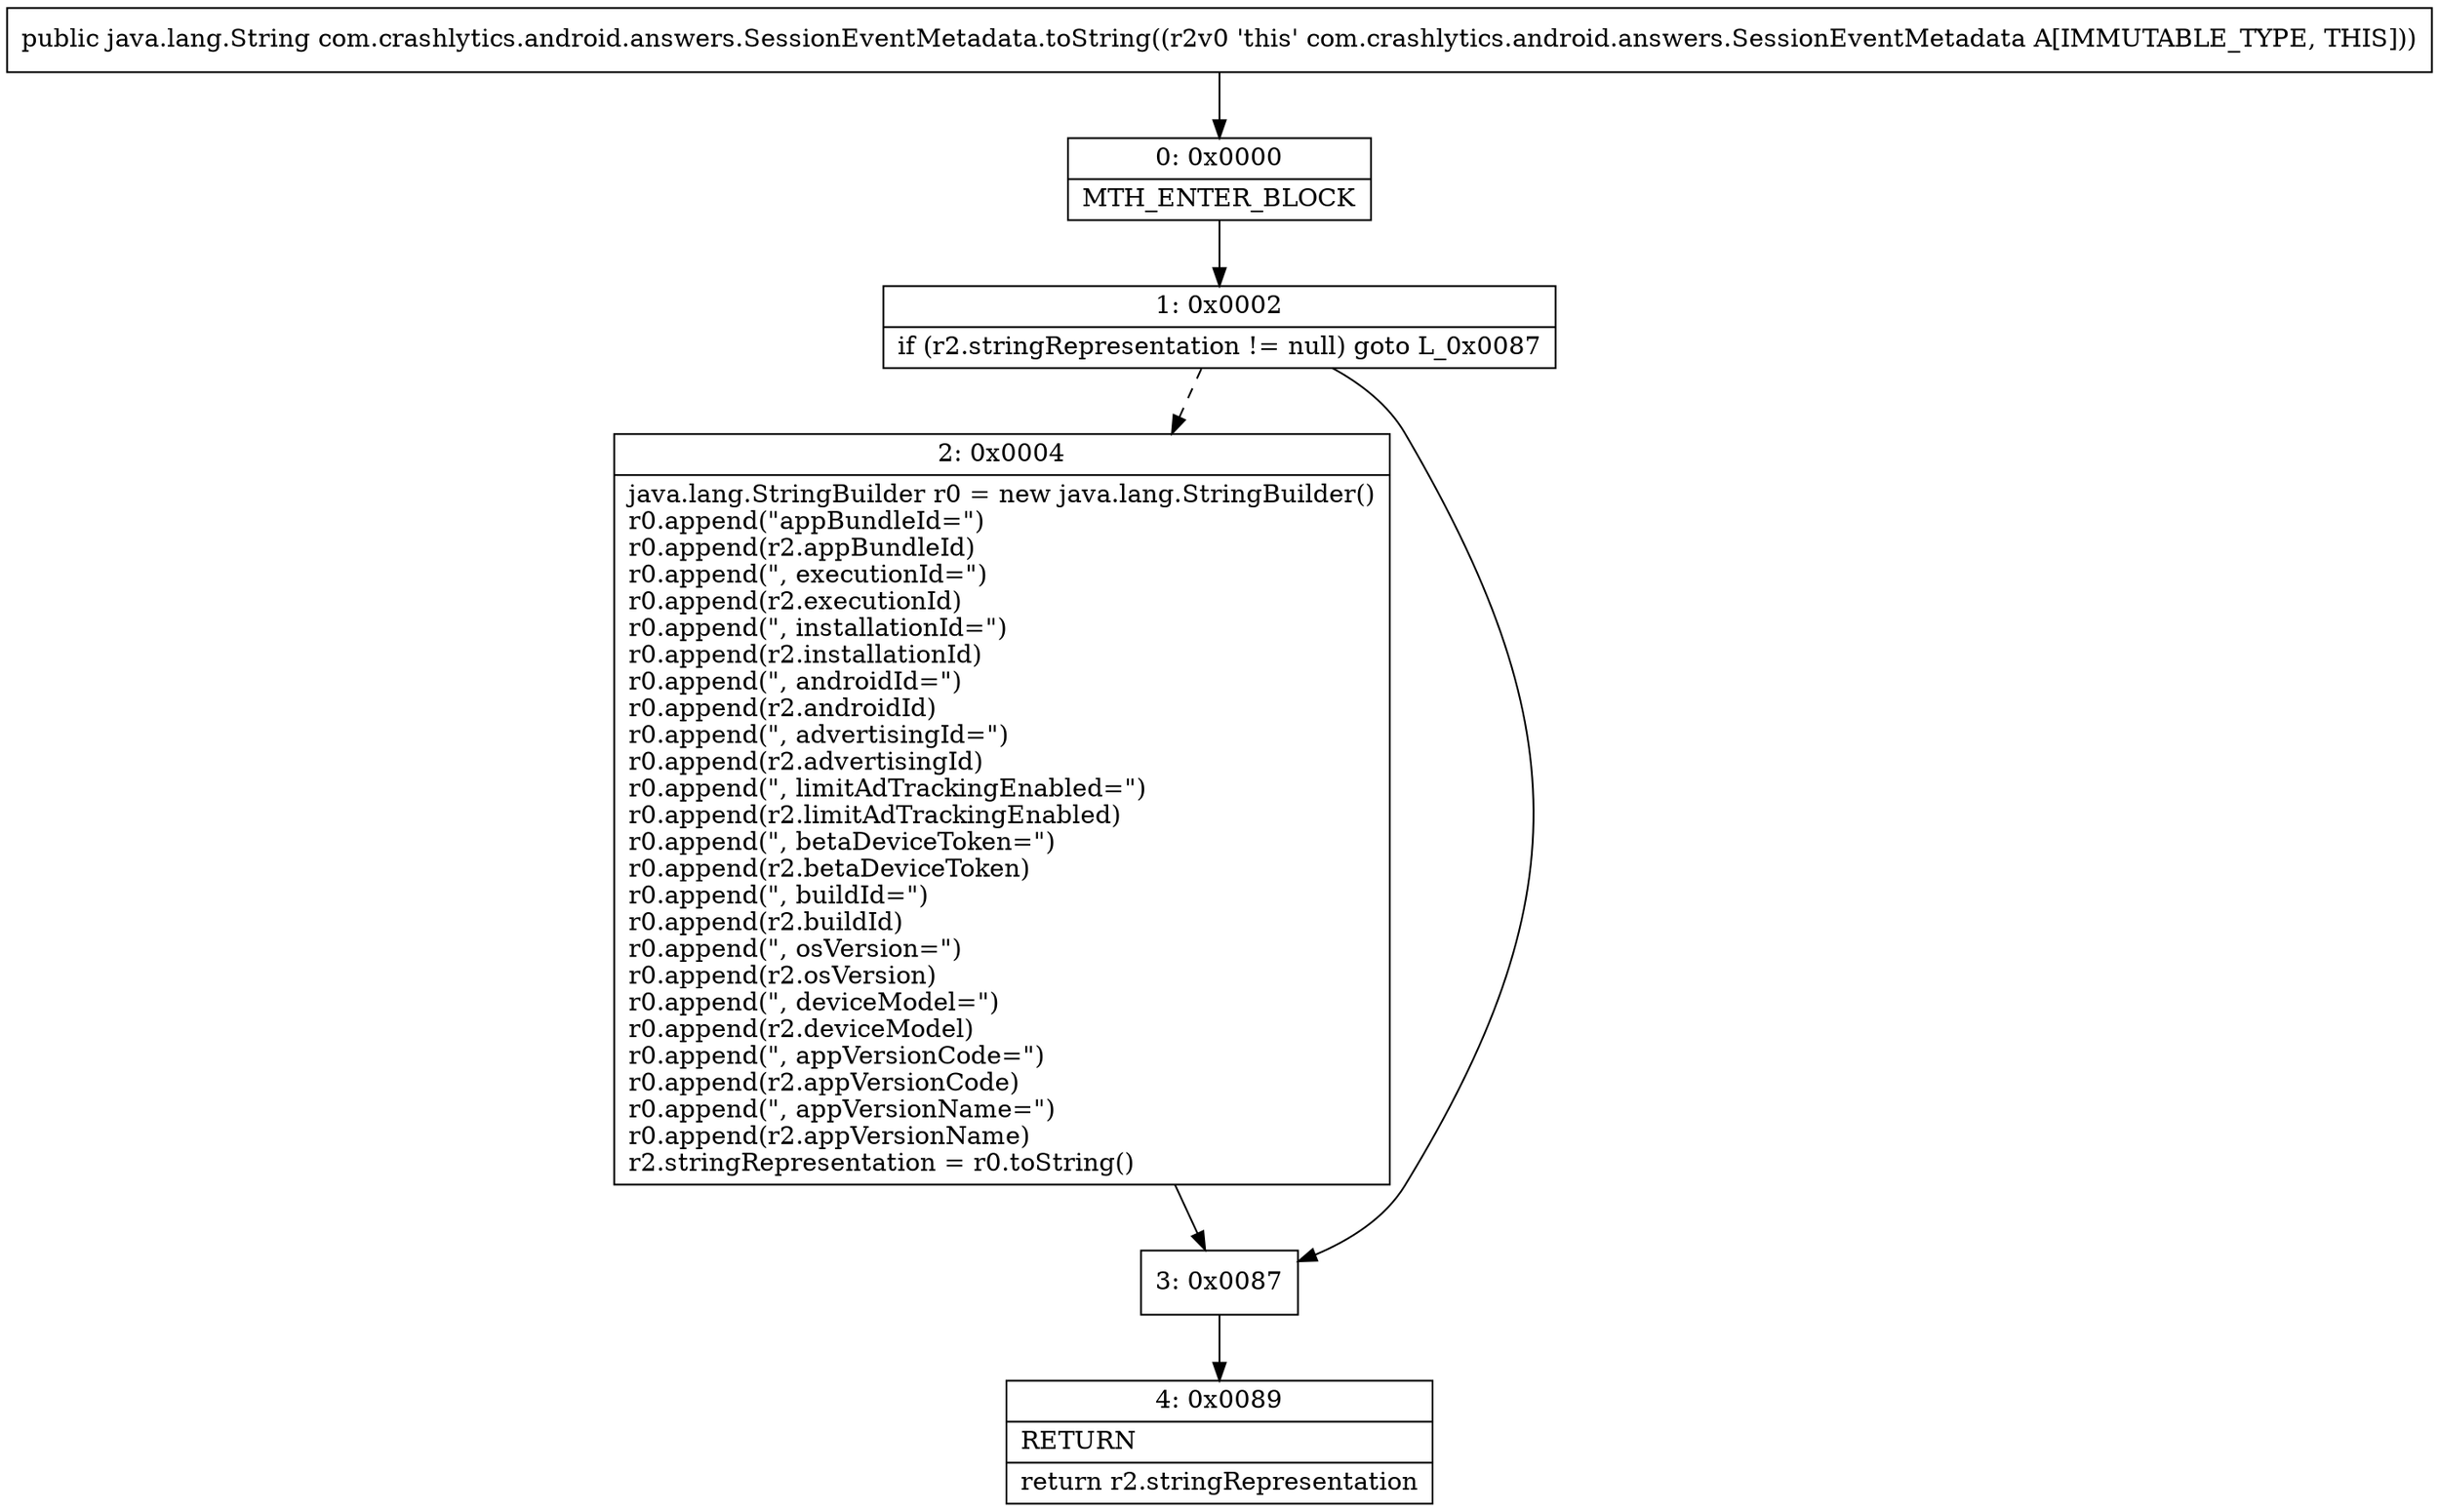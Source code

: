 digraph "CFG forcom.crashlytics.android.answers.SessionEventMetadata.toString()Ljava\/lang\/String;" {
Node_0 [shape=record,label="{0\:\ 0x0000|MTH_ENTER_BLOCK\l}"];
Node_1 [shape=record,label="{1\:\ 0x0002|if (r2.stringRepresentation != null) goto L_0x0087\l}"];
Node_2 [shape=record,label="{2\:\ 0x0004|java.lang.StringBuilder r0 = new java.lang.StringBuilder()\lr0.append(\"appBundleId=\")\lr0.append(r2.appBundleId)\lr0.append(\", executionId=\")\lr0.append(r2.executionId)\lr0.append(\", installationId=\")\lr0.append(r2.installationId)\lr0.append(\", androidId=\")\lr0.append(r2.androidId)\lr0.append(\", advertisingId=\")\lr0.append(r2.advertisingId)\lr0.append(\", limitAdTrackingEnabled=\")\lr0.append(r2.limitAdTrackingEnabled)\lr0.append(\", betaDeviceToken=\")\lr0.append(r2.betaDeviceToken)\lr0.append(\", buildId=\")\lr0.append(r2.buildId)\lr0.append(\", osVersion=\")\lr0.append(r2.osVersion)\lr0.append(\", deviceModel=\")\lr0.append(r2.deviceModel)\lr0.append(\", appVersionCode=\")\lr0.append(r2.appVersionCode)\lr0.append(\", appVersionName=\")\lr0.append(r2.appVersionName)\lr2.stringRepresentation = r0.toString()\l}"];
Node_3 [shape=record,label="{3\:\ 0x0087}"];
Node_4 [shape=record,label="{4\:\ 0x0089|RETURN\l|return r2.stringRepresentation\l}"];
MethodNode[shape=record,label="{public java.lang.String com.crashlytics.android.answers.SessionEventMetadata.toString((r2v0 'this' com.crashlytics.android.answers.SessionEventMetadata A[IMMUTABLE_TYPE, THIS])) }"];
MethodNode -> Node_0;
Node_0 -> Node_1;
Node_1 -> Node_2[style=dashed];
Node_1 -> Node_3;
Node_2 -> Node_3;
Node_3 -> Node_4;
}

